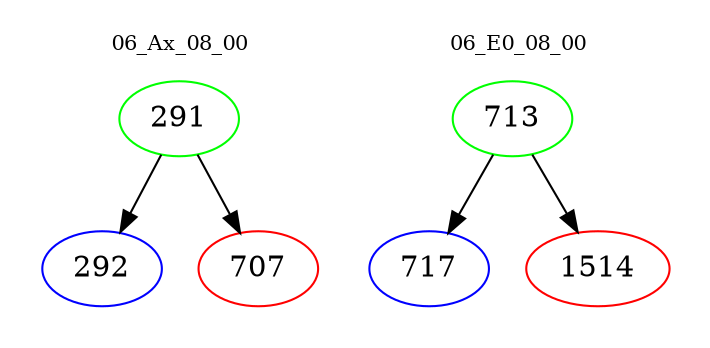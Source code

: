 digraph{
subgraph cluster_0 {
color = white
label = "06_Ax_08_00";
fontsize=10;
T0_291 [label="291", color="green"]
T0_291 -> T0_292 [color="black"]
T0_292 [label="292", color="blue"]
T0_291 -> T0_707 [color="black"]
T0_707 [label="707", color="red"]
}
subgraph cluster_1 {
color = white
label = "06_E0_08_00";
fontsize=10;
T1_713 [label="713", color="green"]
T1_713 -> T1_717 [color="black"]
T1_717 [label="717", color="blue"]
T1_713 -> T1_1514 [color="black"]
T1_1514 [label="1514", color="red"]
}
}
